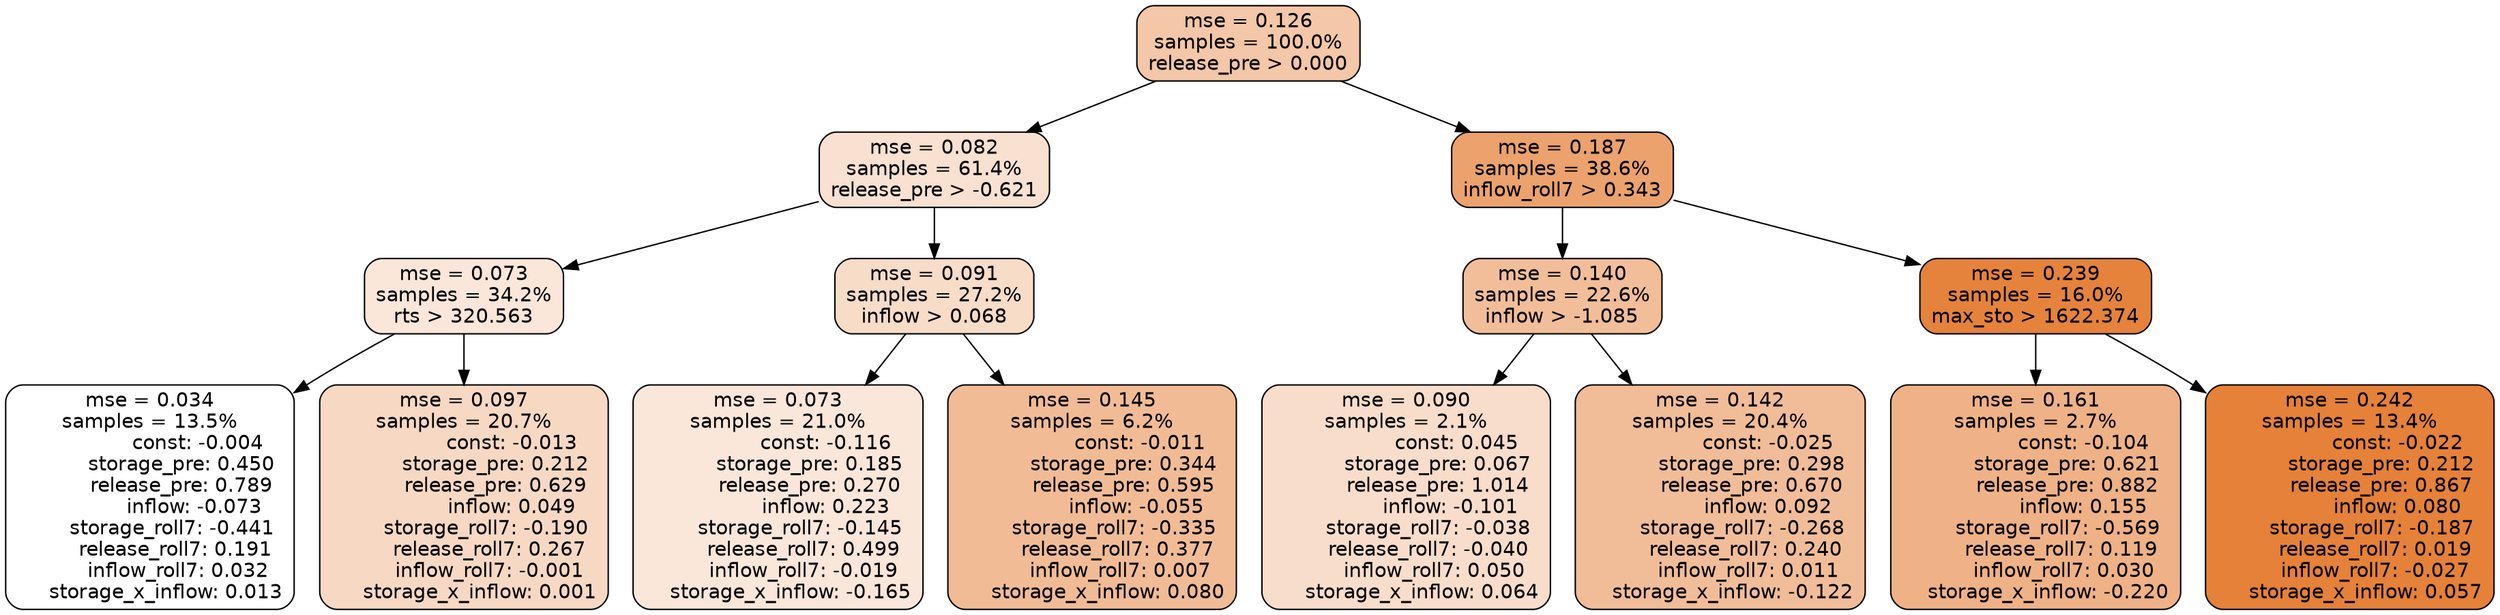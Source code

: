 digraph tree {
node [shape=rectangle, style="filled, rounded", color="black", fontname=helvetica] ;
edge [fontname=helvetica] ;
	"0" [label="mse = 0.126
samples = 100.0%
release_pre > 0.000", fillcolor="#f3c7a7"]
	"1" [label="mse = 0.082
samples = 61.4%
release_pre > -0.621", fillcolor="#f8e1d1"]
	"8" [label="mse = 0.187
samples = 38.6%
inflow_roll7 > 0.343", fillcolor="#eba26d"]
	"5" [label="mse = 0.073
samples = 34.2%
rts > 320.563", fillcolor="#fae7d9"]
	"2" [label="mse = 0.091
samples = 27.2%
inflow > 0.068", fillcolor="#f7dcc8"]
	"9" [label="mse = 0.140
samples = 22.6%
inflow > -1.085", fillcolor="#f1be99"]
	"12" [label="mse = 0.239
samples = 16.0%
max_sto > 1622.374", fillcolor="#e5833c"]
	"7" [label="mse = 0.034
samples = 13.5%
               const: -0.004
          storage_pre: 0.450
          release_pre: 0.789
              inflow: -0.073
       storage_roll7: -0.441
        release_roll7: 0.191
         inflow_roll7: 0.032
     storage_x_inflow: 0.013", fillcolor="#ffffff"]
	"6" [label="mse = 0.097
samples = 20.7%
               const: -0.013
          storage_pre: 0.212
          release_pre: 0.629
               inflow: 0.049
       storage_roll7: -0.190
        release_roll7: 0.267
        inflow_roll7: -0.001
     storage_x_inflow: 0.001", fillcolor="#f7d9c3"]
	"3" [label="mse = 0.073
samples = 21.0%
               const: -0.116
          storage_pre: 0.185
          release_pre: 0.270
               inflow: 0.223
       storage_roll7: -0.145
        release_roll7: 0.499
        inflow_roll7: -0.019
    storage_x_inflow: -0.165", fillcolor="#fae7da"]
	"4" [label="mse = 0.145
samples = 6.2%
               const: -0.011
          storage_pre: 0.344
          release_pre: 0.595
              inflow: -0.055
       storage_roll7: -0.335
        release_roll7: 0.377
         inflow_roll7: 0.007
     storage_x_inflow: 0.080", fillcolor="#f1bc95"]
	"10" [label="mse = 0.090
samples = 2.1%
                const: 0.045
          storage_pre: 0.067
          release_pre: 1.014
              inflow: -0.101
       storage_roll7: -0.038
       release_roll7: -0.040
         inflow_roll7: 0.050
     storage_x_inflow: 0.064", fillcolor="#f8ddca"]
	"11" [label="mse = 0.142
samples = 20.4%
               const: -0.025
          storage_pre: 0.298
          release_pre: 0.670
               inflow: 0.092
       storage_roll7: -0.268
        release_roll7: 0.240
         inflow_roll7: 0.011
    storage_x_inflow: -0.122", fillcolor="#f1bd98"]
	"14" [label="mse = 0.161
samples = 2.7%
               const: -0.104
          storage_pre: 0.621
          release_pre: 0.882
               inflow: 0.155
       storage_roll7: -0.569
        release_roll7: 0.119
         inflow_roll7: 0.030
    storage_x_inflow: -0.220", fillcolor="#efb286"]
	"13" [label="mse = 0.242
samples = 13.4%
               const: -0.022
          storage_pre: 0.212
          release_pre: 0.867
               inflow: 0.080
       storage_roll7: -0.187
        release_roll7: 0.019
        inflow_roll7: -0.027
     storage_x_inflow: 0.057", fillcolor="#e58139"]

	"0" -> "1"
	"0" -> "8"
	"1" -> "2"
	"1" -> "5"
	"8" -> "9"
	"8" -> "12"
	"5" -> "6"
	"5" -> "7"
	"2" -> "3"
	"2" -> "4"
	"9" -> "10"
	"9" -> "11"
	"12" -> "13"
	"12" -> "14"
}